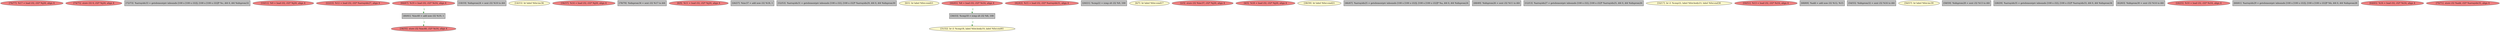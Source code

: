 
digraph G {


node1538 [fillcolor=lightcoral,label="[76/77]  %17 = load i32, i32* %j20, align 4",shape=ellipse,style=filled ]
node1537 [fillcolor=lightcoral,label="[74/75]  store i32 0, i32* %j20, align 4",shape=ellipse,style=filled ]
node1536 [fillcolor=grey,label="[72/73]  %arrayidx33 = getelementptr inbounds [100 x [100 x i32]], [100 x [100 x i32]]* %c, i64 0, i64 %idxprom32",shape=rectangle,style=filled ]
node1505 [fillcolor=lightcoral,label="[10/11]  %9 = load i32, i32* %j20, align 4",shape=ellipse,style=filled ]
node1511 [fillcolor=lightcoral,label="[22/23]  %12 = load i32, i32* %arrayidx27, align 4",shape=ellipse,style=filled ]
node1519 [fillcolor=grey,label="[40/41]  %inc40 = add nsw i32 %19, 1",shape=rectangle,style=filled ]
node1509 [fillcolor=grey,label="[18/19]  %idxprom24 = sext i32 %10 to i64",shape=rectangle,style=filled ]
node1507 [fillcolor=lemonchiffon,label="[14/15]  br label %for.inc36",shape=ellipse,style=filled ]
node1517 [fillcolor=lightcoral,label="[36/37]  %14 = load i32, i32* %j20, align 4",shape=ellipse,style=filled ]
node1539 [fillcolor=grey,label="[78/79]  %idxprom34 = sext i32 %17 to i64",shape=rectangle,style=filled ]
node1504 [fillcolor=lightcoral,label="[8/9]  %11 = load i32, i32* %j20, align 4",shape=ellipse,style=filled ]
node1513 [fillcolor=grey,label="[26/27]  %inc37 = add nsw i32 %18, 1",shape=rectangle,style=filled ]
node1526 [fillcolor=grey,label="[52/53]  %arrayidx31 = getelementptr inbounds [100 x i32], [100 x i32]* %arrayidx29, i64 0, i64 %idxprom30",shape=rectangle,style=filled ]
node1500 [fillcolor=lemonchiffon,label="[0/1]  br label %for.cond21",shape=ellipse,style=filled ]
node1515 [fillcolor=grey,label="[30/33]  %cmp18 = icmp slt i32 %8, 100",shape=rectangle,style=filled ]
node1520 [fillcolor=lightcoral,label="[42/43]  %15 = load i32, i32* %arrayidx31, align 4",shape=ellipse,style=filled ]
node1510 [fillcolor=grey,label="[20/21]  %cmp22 = icmp slt i32 %9, 100",shape=rectangle,style=filled ]
node1521 [fillcolor=lightcoral,label="[44/45]  %8 = load i32, i32* %i16, align 4",shape=ellipse,style=filled ]
node1503 [fillcolor=lemonchiffon,label="[6/7]  br label %for.cond17",shape=ellipse,style=filled ]
node1501 [fillcolor=lightcoral,label="[2/3]  store i32 %inc37, i32* %j20, align 4",shape=ellipse,style=filled ]
node1502 [fillcolor=lightcoral,label="[4/5]  %18 = load i32, i32* %j20, align 4",shape=ellipse,style=filled ]
node1516 [fillcolor=lightcoral,label="[34/35]  store i32 %inc40, i32* %i16, align 4",shape=ellipse,style=filled ]
node1518 [fillcolor=lemonchiffon,label="[38/39]  br label %for.cond21",shape=ellipse,style=filled ]
node1522 [fillcolor=grey,label="[46/47]  %arrayidx25 = getelementptr inbounds [100 x [100 x i32]], [100 x [100 x i32]]* %a, i64 0, i64 %idxprom24",shape=rectangle,style=filled ]
node1523 [fillcolor=grey,label="[48/49]  %idxprom26 = sext i32 %11 to i64",shape=rectangle,style=filled ]
node1506 [fillcolor=grey,label="[12/13]  %arrayidx27 = getelementptr inbounds [100 x i32], [100 x i32]* %arrayidx25, i64 0, i64 %idxprom26",shape=rectangle,style=filled ]
node1508 [fillcolor=lemonchiffon,label="[16/17]  br i1 %cmp22, label %for.body23, label %for.end38",shape=ellipse,style=filled ]
node1524 [fillcolor=lightcoral,label="[50/51]  %13 = load i32, i32* %i16, align 4",shape=ellipse,style=filled ]
node1525 [fillcolor=lemonchiffon,label="[31/32]  br i1 %cmp18, label %for.body19, label %for.end41",shape=ellipse,style=filled ]
node1534 [fillcolor=grey,label="[68/69]  %add = add nsw i32 %12, %15",shape=rectangle,style=filled ]
node1527 [fillcolor=grey,label="[54/55]  %idxprom32 = sext i32 %16 to i64",shape=rectangle,style=filled ]
node1528 [fillcolor=lemonchiffon,label="[56/57]  br label %for.inc39",shape=ellipse,style=filled ]
node1529 [fillcolor=grey,label="[58/59]  %idxprom28 = sext i32 %13 to i64",shape=rectangle,style=filled ]
node1514 [fillcolor=grey,label="[28/29]  %arrayidx35 = getelementptr inbounds [100 x i32], [100 x i32]* %arrayidx33, i64 0, i64 %idxprom34",shape=rectangle,style=filled ]
node1531 [fillcolor=grey,label="[62/63]  %idxprom30 = sext i32 %14 to i64",shape=rectangle,style=filled ]
node1512 [fillcolor=lightcoral,label="[24/25]  %10 = load i32, i32* %i16, align 4",shape=ellipse,style=filled ]
node1530 [fillcolor=grey,label="[60/61]  %arrayidx29 = getelementptr inbounds [100 x [100 x i32]], [100 x [100 x i32]]* %b, i64 0, i64 %idxprom28",shape=rectangle,style=filled ]
node1532 [fillcolor=lightcoral,label="[64/65]  %16 = load i32, i32* %i16, align 4",shape=ellipse,style=filled ]
node1533 [fillcolor=lightcoral,label="[66/67]  %19 = load i32, i32* %i16, align 4",shape=ellipse,style=filled ]
node1535 [fillcolor=lightcoral,label="[70/71]  store i32 %add, i32* %arrayidx35, align 4",shape=ellipse,style=filled ]

node1519->node1516 [style=dotted,color=forestgreen,label="T",fontcolor=forestgreen ]
node1521->node1515 [style=dotted,color=forestgreen,label="T",fontcolor=forestgreen ]
node1533->node1519 [style=dotted,color=forestgreen,label="T",fontcolor=forestgreen ]
node1515->node1525 [style=dotted,color=forestgreen,label="T",fontcolor=forestgreen ]


}
